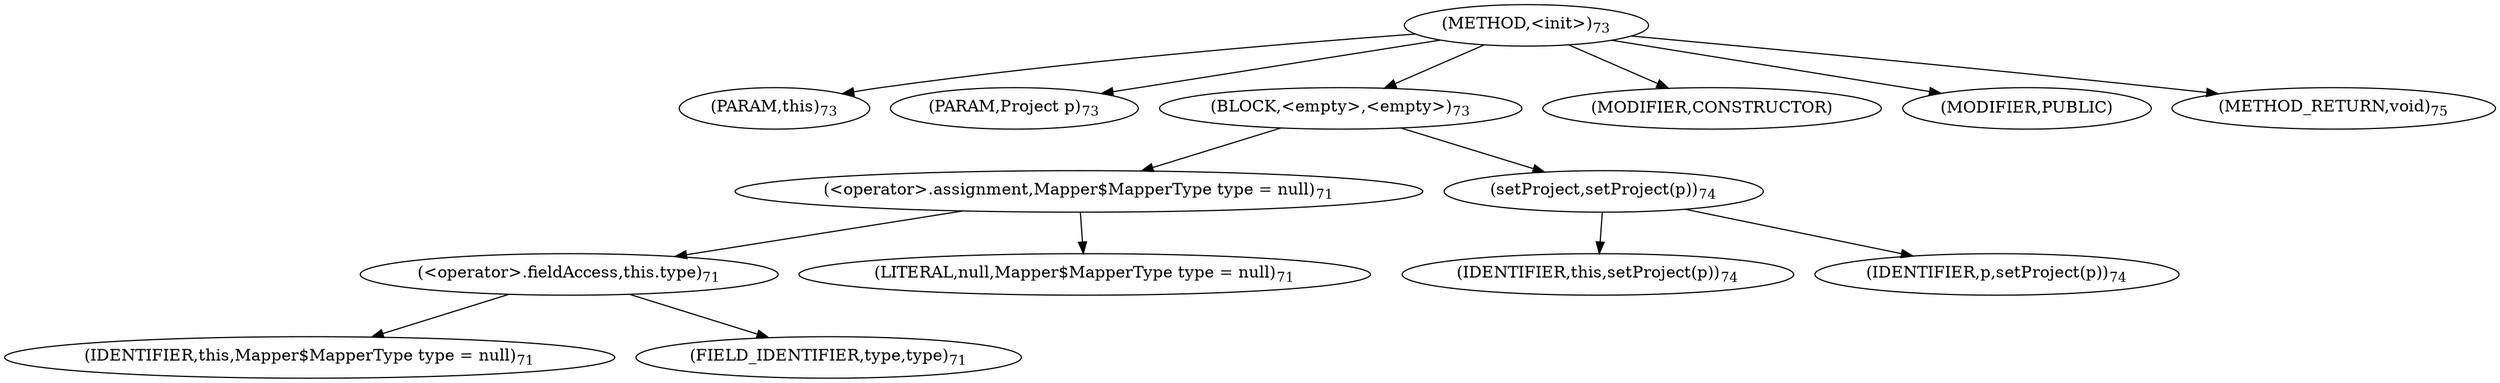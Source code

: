 digraph "&lt;init&gt;" {  
"74" [label = <(METHOD,&lt;init&gt;)<SUB>73</SUB>> ]
"4" [label = <(PARAM,this)<SUB>73</SUB>> ]
"75" [label = <(PARAM,Project p)<SUB>73</SUB>> ]
"76" [label = <(BLOCK,&lt;empty&gt;,&lt;empty&gt;)<SUB>73</SUB>> ]
"77" [label = <(&lt;operator&gt;.assignment,Mapper$MapperType type = null)<SUB>71</SUB>> ]
"78" [label = <(&lt;operator&gt;.fieldAccess,this.type)<SUB>71</SUB>> ]
"79" [label = <(IDENTIFIER,this,Mapper$MapperType type = null)<SUB>71</SUB>> ]
"80" [label = <(FIELD_IDENTIFIER,type,type)<SUB>71</SUB>> ]
"81" [label = <(LITERAL,null,Mapper$MapperType type = null)<SUB>71</SUB>> ]
"82" [label = <(setProject,setProject(p))<SUB>74</SUB>> ]
"3" [label = <(IDENTIFIER,this,setProject(p))<SUB>74</SUB>> ]
"83" [label = <(IDENTIFIER,p,setProject(p))<SUB>74</SUB>> ]
"84" [label = <(MODIFIER,CONSTRUCTOR)> ]
"85" [label = <(MODIFIER,PUBLIC)> ]
"86" [label = <(METHOD_RETURN,void)<SUB>75</SUB>> ]
  "74" -> "4" 
  "74" -> "75" 
  "74" -> "76" 
  "74" -> "84" 
  "74" -> "85" 
  "74" -> "86" 
  "76" -> "77" 
  "76" -> "82" 
  "77" -> "78" 
  "77" -> "81" 
  "78" -> "79" 
  "78" -> "80" 
  "82" -> "3" 
  "82" -> "83" 
}
